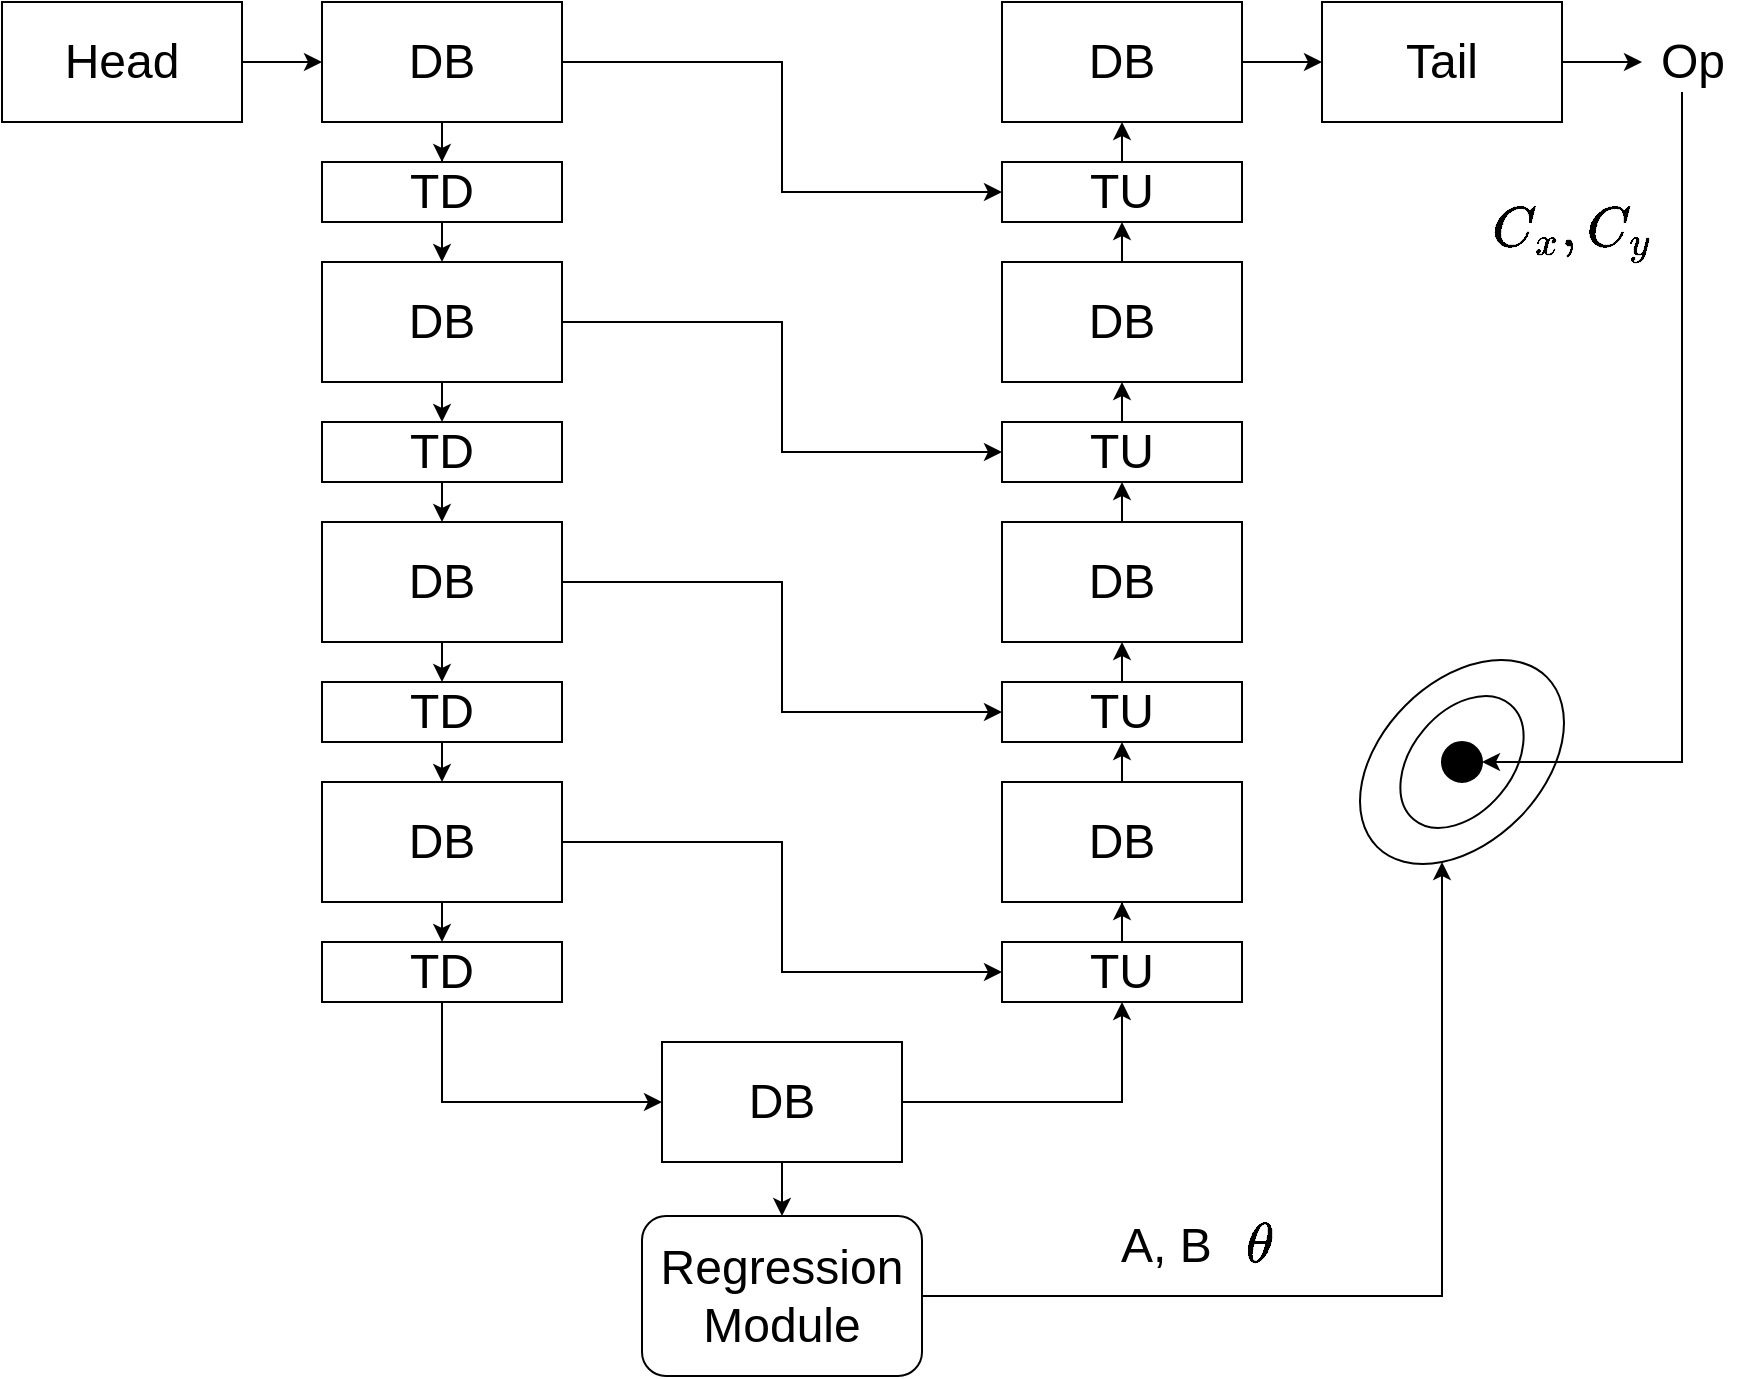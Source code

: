 <mxfile version="13.0.3" type="device"><diagram id="NqSlVf6KPkcJWwmKqc2E" name="Model"><mxGraphModel dx="1507" dy="1040" grid="1" gridSize="10" guides="1" tooltips="1" connect="1" arrows="1" fold="1" page="1" pageScale="1" pageWidth="2339" pageHeight="3300" math="1" shadow="0"><root><mxCell id="0"/><mxCell id="1" parent="0"/><mxCell id="2caXFuT0Yalpx5dQlrTP-44" style="edgeStyle=orthogonalEdgeStyle;rounded=0;orthogonalLoop=1;jettySize=auto;html=1;fontSize=24;" parent="1" source="2caXFuT0Yalpx5dQlrTP-1" target="2caXFuT0Yalpx5dQlrTP-2" edge="1"><mxGeometry relative="1" as="geometry"/></mxCell><mxCell id="2caXFuT0Yalpx5dQlrTP-1" value="Head&lt;br style=&quot;font-size: 24px;&quot;&gt;" style="rounded=0;whiteSpace=wrap;html=1;fontSize=24;" parent="1" vertex="1"><mxGeometry x="200" y="120" width="120" height="60" as="geometry"/></mxCell><mxCell id="2caXFuT0Yalpx5dQlrTP-6" style="edgeStyle=orthogonalEdgeStyle;rounded=0;orthogonalLoop=1;jettySize=auto;html=1;entryX=0.5;entryY=0;entryDx=0;entryDy=0;fontSize=24;" parent="1" source="2caXFuT0Yalpx5dQlrTP-2" target="2caXFuT0Yalpx5dQlrTP-3" edge="1"><mxGeometry relative="1" as="geometry"/></mxCell><mxCell id="2caXFuT0Yalpx5dQlrTP-38" style="edgeStyle=orthogonalEdgeStyle;rounded=0;orthogonalLoop=1;jettySize=auto;html=1;exitX=1;exitY=0.5;exitDx=0;exitDy=0;entryX=0;entryY=0.5;entryDx=0;entryDy=0;fontSize=24;" parent="1" source="2caXFuT0Yalpx5dQlrTP-2" target="2caXFuT0Yalpx5dQlrTP-39" edge="1"><mxGeometry relative="1" as="geometry"><mxPoint x="610.0" y="220" as="targetPoint"/></mxGeometry></mxCell><mxCell id="2caXFuT0Yalpx5dQlrTP-2" value="DB" style="rounded=0;whiteSpace=wrap;html=1;fontSize=24;" parent="1" vertex="1"><mxGeometry x="360" y="120" width="120" height="60" as="geometry"/></mxCell><mxCell id="2caXFuT0Yalpx5dQlrTP-7" style="edgeStyle=orthogonalEdgeStyle;rounded=0;orthogonalLoop=1;jettySize=auto;html=1;exitX=0.5;exitY=1;exitDx=0;exitDy=0;entryX=0.5;entryY=0;entryDx=0;entryDy=0;fontSize=24;" parent="1" source="2caXFuT0Yalpx5dQlrTP-3" target="2caXFuT0Yalpx5dQlrTP-4" edge="1"><mxGeometry relative="1" as="geometry"/></mxCell><mxCell id="2caXFuT0Yalpx5dQlrTP-3" value="TD" style="rounded=0;whiteSpace=wrap;html=1;fontSize=24;" parent="1" vertex="1"><mxGeometry x="360" y="200" width="120" height="30" as="geometry"/></mxCell><mxCell id="2caXFuT0Yalpx5dQlrTP-8" style="edgeStyle=orthogonalEdgeStyle;rounded=0;orthogonalLoop=1;jettySize=auto;html=1;exitX=0.5;exitY=1;exitDx=0;exitDy=0;entryX=0.5;entryY=0;entryDx=0;entryDy=0;fontSize=24;" parent="1" source="2caXFuT0Yalpx5dQlrTP-4" target="2caXFuT0Yalpx5dQlrTP-5" edge="1"><mxGeometry relative="1" as="geometry"/></mxCell><mxCell id="2caXFuT0Yalpx5dQlrTP-35" style="edgeStyle=orthogonalEdgeStyle;rounded=0;orthogonalLoop=1;jettySize=auto;html=1;entryX=0;entryY=0.5;entryDx=0;entryDy=0;fontSize=24;" parent="1" source="2caXFuT0Yalpx5dQlrTP-4" target="2caXFuT0Yalpx5dQlrTP-33" edge="1"><mxGeometry relative="1" as="geometry"/></mxCell><mxCell id="2caXFuT0Yalpx5dQlrTP-4" value="DB" style="rounded=0;whiteSpace=wrap;html=1;fontSize=24;" parent="1" vertex="1"><mxGeometry x="360" y="250" width="120" height="60" as="geometry"/></mxCell><mxCell id="2caXFuT0Yalpx5dQlrTP-13" style="edgeStyle=orthogonalEdgeStyle;rounded=0;orthogonalLoop=1;jettySize=auto;html=1;exitX=0.5;exitY=1;exitDx=0;exitDy=0;entryX=0.5;entryY=0;entryDx=0;entryDy=0;fontSize=24;" parent="1" source="2caXFuT0Yalpx5dQlrTP-5" target="2caXFuT0Yalpx5dQlrTP-9" edge="1"><mxGeometry relative="1" as="geometry"/></mxCell><mxCell id="2caXFuT0Yalpx5dQlrTP-5" value="TD" style="rounded=0;whiteSpace=wrap;html=1;fontSize=24;" parent="1" vertex="1"><mxGeometry x="360" y="330" width="120" height="30" as="geometry"/></mxCell><mxCell id="2caXFuT0Yalpx5dQlrTP-14" style="edgeStyle=orthogonalEdgeStyle;rounded=0;orthogonalLoop=1;jettySize=auto;html=1;exitX=0.5;exitY=1;exitDx=0;exitDy=0;entryX=0.5;entryY=0;entryDx=0;entryDy=0;fontSize=24;" parent="1" source="2caXFuT0Yalpx5dQlrTP-9" target="2caXFuT0Yalpx5dQlrTP-10" edge="1"><mxGeometry relative="1" as="geometry"/></mxCell><mxCell id="2caXFuT0Yalpx5dQlrTP-31" style="edgeStyle=orthogonalEdgeStyle;rounded=0;orthogonalLoop=1;jettySize=auto;html=1;entryX=0;entryY=0.5;entryDx=0;entryDy=0;fontSize=24;" parent="1" source="2caXFuT0Yalpx5dQlrTP-9" target="2caXFuT0Yalpx5dQlrTP-29" edge="1"><mxGeometry relative="1" as="geometry"/></mxCell><mxCell id="2caXFuT0Yalpx5dQlrTP-9" value="DB" style="rounded=0;whiteSpace=wrap;html=1;fontSize=24;" parent="1" vertex="1"><mxGeometry x="360" y="380" width="120" height="60" as="geometry"/></mxCell><mxCell id="2caXFuT0Yalpx5dQlrTP-15" style="edgeStyle=orthogonalEdgeStyle;rounded=0;orthogonalLoop=1;jettySize=auto;html=1;exitX=0.5;exitY=1;exitDx=0;exitDy=0;entryX=0.5;entryY=0;entryDx=0;entryDy=0;fontSize=24;" parent="1" source="2caXFuT0Yalpx5dQlrTP-10" target="2caXFuT0Yalpx5dQlrTP-11" edge="1"><mxGeometry relative="1" as="geometry"/></mxCell><mxCell id="2caXFuT0Yalpx5dQlrTP-10" value="TD" style="rounded=0;whiteSpace=wrap;html=1;fontSize=24;" parent="1" vertex="1"><mxGeometry x="360" y="460" width="120" height="30" as="geometry"/></mxCell><mxCell id="2caXFuT0Yalpx5dQlrTP-16" style="edgeStyle=orthogonalEdgeStyle;rounded=0;orthogonalLoop=1;jettySize=auto;html=1;exitX=0.5;exitY=1;exitDx=0;exitDy=0;entryX=0.5;entryY=0;entryDx=0;entryDy=0;fontSize=24;" parent="1" source="2caXFuT0Yalpx5dQlrTP-11" target="2caXFuT0Yalpx5dQlrTP-12" edge="1"><mxGeometry relative="1" as="geometry"/></mxCell><mxCell id="2caXFuT0Yalpx5dQlrTP-26" style="edgeStyle=orthogonalEdgeStyle;rounded=0;orthogonalLoop=1;jettySize=auto;html=1;entryX=0;entryY=0.5;entryDx=0;entryDy=0;fontSize=24;" parent="1" source="2caXFuT0Yalpx5dQlrTP-11" target="2caXFuT0Yalpx5dQlrTP-24" edge="1"><mxGeometry relative="1" as="geometry"/></mxCell><mxCell id="2caXFuT0Yalpx5dQlrTP-11" value="DB" style="rounded=0;whiteSpace=wrap;html=1;fontSize=24;" parent="1" vertex="1"><mxGeometry x="360" y="510" width="120" height="60" as="geometry"/></mxCell><mxCell id="2caXFuT0Yalpx5dQlrTP-18" style="edgeStyle=orthogonalEdgeStyle;rounded=0;orthogonalLoop=1;jettySize=auto;html=1;entryX=0;entryY=0.5;entryDx=0;entryDy=0;exitX=0.5;exitY=1;exitDx=0;exitDy=0;fontSize=24;" parent="1" source="2caXFuT0Yalpx5dQlrTP-12" target="2caXFuT0Yalpx5dQlrTP-17" edge="1"><mxGeometry relative="1" as="geometry"/></mxCell><mxCell id="2caXFuT0Yalpx5dQlrTP-12" value="TD" style="rounded=0;whiteSpace=wrap;html=1;fontSize=24;" parent="1" vertex="1"><mxGeometry x="360" y="590" width="120" height="30" as="geometry"/></mxCell><mxCell id="2caXFuT0Yalpx5dQlrTP-25" style="edgeStyle=orthogonalEdgeStyle;rounded=0;orthogonalLoop=1;jettySize=auto;html=1;entryX=0.5;entryY=1;entryDx=0;entryDy=0;fontSize=24;" parent="1" source="2caXFuT0Yalpx5dQlrTP-17" target="2caXFuT0Yalpx5dQlrTP-24" edge="1"><mxGeometry relative="1" as="geometry"/></mxCell><mxCell id="2caXFuT0Yalpx5dQlrTP-47" style="edgeStyle=orthogonalEdgeStyle;rounded=0;orthogonalLoop=1;jettySize=auto;html=1;exitX=0.5;exitY=1;exitDx=0;exitDy=0;entryX=0.5;entryY=0;entryDx=0;entryDy=0;fontSize=24;" parent="1" source="2caXFuT0Yalpx5dQlrTP-17" target="2caXFuT0Yalpx5dQlrTP-46" edge="1"><mxGeometry relative="1" as="geometry"/></mxCell><mxCell id="2caXFuT0Yalpx5dQlrTP-17" value="DB" style="rounded=0;whiteSpace=wrap;html=1;fontSize=24;" parent="1" vertex="1"><mxGeometry x="530" y="640" width="120" height="60" as="geometry"/></mxCell><mxCell id="2caXFuT0Yalpx5dQlrTP-30" style="edgeStyle=orthogonalEdgeStyle;rounded=0;orthogonalLoop=1;jettySize=auto;html=1;exitX=0.5;exitY=0;exitDx=0;exitDy=0;entryX=0.5;entryY=1;entryDx=0;entryDy=0;fontSize=24;" parent="1" source="2caXFuT0Yalpx5dQlrTP-19" target="2caXFuT0Yalpx5dQlrTP-29" edge="1"><mxGeometry relative="1" as="geometry"/></mxCell><mxCell id="2caXFuT0Yalpx5dQlrTP-19" value="DB" style="rounded=0;whiteSpace=wrap;html=1;fontSize=24;" parent="1" vertex="1"><mxGeometry x="700" y="510" width="120" height="60" as="geometry"/></mxCell><mxCell id="2caXFuT0Yalpx5dQlrTP-27" style="edgeStyle=orthogonalEdgeStyle;rounded=0;orthogonalLoop=1;jettySize=auto;html=1;fontSize=24;" parent="1" source="2caXFuT0Yalpx5dQlrTP-24" target="2caXFuT0Yalpx5dQlrTP-19" edge="1"><mxGeometry relative="1" as="geometry"/></mxCell><mxCell id="2caXFuT0Yalpx5dQlrTP-24" value="TU" style="rounded=0;whiteSpace=wrap;html=1;fontSize=24;" parent="1" vertex="1"><mxGeometry x="700" y="590" width="120" height="30" as="geometry"/></mxCell><mxCell id="2caXFuT0Yalpx5dQlrTP-34" style="edgeStyle=orthogonalEdgeStyle;rounded=0;orthogonalLoop=1;jettySize=auto;html=1;exitX=0.5;exitY=0;exitDx=0;exitDy=0;entryX=0.5;entryY=1;entryDx=0;entryDy=0;fontSize=24;" parent="1" source="2caXFuT0Yalpx5dQlrTP-28" target="2caXFuT0Yalpx5dQlrTP-33" edge="1"><mxGeometry relative="1" as="geometry"/></mxCell><mxCell id="2caXFuT0Yalpx5dQlrTP-28" value="DB" style="rounded=0;whiteSpace=wrap;html=1;fontSize=24;" parent="1" vertex="1"><mxGeometry x="700" y="380" width="120" height="60" as="geometry"/></mxCell><mxCell id="2caXFuT0Yalpx5dQlrTP-32" style="edgeStyle=orthogonalEdgeStyle;rounded=0;orthogonalLoop=1;jettySize=auto;html=1;exitX=0.5;exitY=0;exitDx=0;exitDy=0;entryX=0.5;entryY=1;entryDx=0;entryDy=0;fontSize=24;" parent="1" source="2caXFuT0Yalpx5dQlrTP-29" target="2caXFuT0Yalpx5dQlrTP-28" edge="1"><mxGeometry relative="1" as="geometry"/></mxCell><mxCell id="2caXFuT0Yalpx5dQlrTP-29" value="TU" style="rounded=0;whiteSpace=wrap;html=1;fontSize=24;" parent="1" vertex="1"><mxGeometry x="700" y="460" width="120" height="30" as="geometry"/></mxCell><mxCell id="2caXFuT0Yalpx5dQlrTP-37" style="edgeStyle=orthogonalEdgeStyle;rounded=0;orthogonalLoop=1;jettySize=auto;html=1;exitX=0.5;exitY=0;exitDx=0;exitDy=0;entryX=0.5;entryY=1;entryDx=0;entryDy=0;fontSize=24;" parent="1" source="2caXFuT0Yalpx5dQlrTP-33" target="2caXFuT0Yalpx5dQlrTP-36" edge="1"><mxGeometry relative="1" as="geometry"/></mxCell><mxCell id="2caXFuT0Yalpx5dQlrTP-33" value="TU" style="rounded=0;whiteSpace=wrap;html=1;fontSize=24;" parent="1" vertex="1"><mxGeometry x="700" y="330" width="120" height="30" as="geometry"/></mxCell><mxCell id="2caXFuT0Yalpx5dQlrTP-40" style="edgeStyle=orthogonalEdgeStyle;rounded=0;orthogonalLoop=1;jettySize=auto;html=1;exitX=0.5;exitY=0;exitDx=0;exitDy=0;entryX=0.5;entryY=1;entryDx=0;entryDy=0;fontSize=24;" parent="1" source="2caXFuT0Yalpx5dQlrTP-36" target="2caXFuT0Yalpx5dQlrTP-39" edge="1"><mxGeometry relative="1" as="geometry"/></mxCell><mxCell id="2caXFuT0Yalpx5dQlrTP-36" value="DB" style="rounded=0;whiteSpace=wrap;html=1;fontSize=24;" parent="1" vertex="1"><mxGeometry x="700" y="250" width="120" height="60" as="geometry"/></mxCell><mxCell id="2caXFuT0Yalpx5dQlrTP-42" style="edgeStyle=orthogonalEdgeStyle;rounded=0;orthogonalLoop=1;jettySize=auto;html=1;exitX=0.5;exitY=0;exitDx=0;exitDy=0;entryX=0.5;entryY=1;entryDx=0;entryDy=0;fontSize=24;" parent="1" source="2caXFuT0Yalpx5dQlrTP-39" target="2caXFuT0Yalpx5dQlrTP-41" edge="1"><mxGeometry relative="1" as="geometry"/></mxCell><mxCell id="2caXFuT0Yalpx5dQlrTP-39" value="TU" style="rounded=0;whiteSpace=wrap;html=1;fontSize=24;" parent="1" vertex="1"><mxGeometry x="700" y="200" width="120" height="30" as="geometry"/></mxCell><mxCell id="2caXFuT0Yalpx5dQlrTP-45" style="edgeStyle=orthogonalEdgeStyle;rounded=0;orthogonalLoop=1;jettySize=auto;html=1;fontSize=24;" parent="1" source="2caXFuT0Yalpx5dQlrTP-41" target="2caXFuT0Yalpx5dQlrTP-43" edge="1"><mxGeometry relative="1" as="geometry"/></mxCell><mxCell id="2caXFuT0Yalpx5dQlrTP-41" value="DB" style="rounded=0;whiteSpace=wrap;html=1;fontSize=24;" parent="1" vertex="1"><mxGeometry x="700" y="120" width="120" height="60" as="geometry"/></mxCell><mxCell id="2caXFuT0Yalpx5dQlrTP-66" style="edgeStyle=orthogonalEdgeStyle;rounded=0;orthogonalLoop=1;jettySize=auto;html=1;fontSize=24;" parent="1" source="2caXFuT0Yalpx5dQlrTP-43" target="2caXFuT0Yalpx5dQlrTP-53" edge="1"><mxGeometry relative="1" as="geometry"/></mxCell><mxCell id="2caXFuT0Yalpx5dQlrTP-43" value="Tail" style="rounded=0;whiteSpace=wrap;html=1;fontSize=24;" parent="1" vertex="1"><mxGeometry x="860" y="120" width="120" height="60" as="geometry"/></mxCell><mxCell id="2caXFuT0Yalpx5dQlrTP-51" style="edgeStyle=orthogonalEdgeStyle;rounded=0;orthogonalLoop=1;jettySize=auto;html=1;entryX=0;entryY=1;entryDx=0;entryDy=0;fontSize=24;" parent="1" source="2caXFuT0Yalpx5dQlrTP-46" target="2caXFuT0Yalpx5dQlrTP-48" edge="1"><mxGeometry relative="1" as="geometry"/></mxCell><mxCell id="2caXFuT0Yalpx5dQlrTP-46" value="Regression&lt;br style=&quot;font-size: 24px;&quot;&gt;Module" style="rounded=1;whiteSpace=wrap;html=1;fontSize=24;" parent="1" vertex="1"><mxGeometry x="520" y="727" width="140" height="80" as="geometry"/></mxCell><mxCell id="2caXFuT0Yalpx5dQlrTP-48" value="" style="ellipse;whiteSpace=wrap;html=1;rotation=-45;fontSize=24;" parent="1" vertex="1"><mxGeometry x="870" y="460" width="120" height="80" as="geometry"/></mxCell><mxCell id="2caXFuT0Yalpx5dQlrTP-49" value="" style="ellipse;whiteSpace=wrap;html=1;rotation=-50;fontSize=24;" parent="1" vertex="1"><mxGeometry x="892.5" y="475" width="75" height="50" as="geometry"/></mxCell><mxCell id="2caXFuT0Yalpx5dQlrTP-58" style="edgeStyle=orthogonalEdgeStyle;rounded=0;orthogonalLoop=1;jettySize=auto;html=1;entryX=1;entryY=0.5;entryDx=0;entryDy=0;fontSize=24;" parent="1" source="2caXFuT0Yalpx5dQlrTP-53" target="2caXFuT0Yalpx5dQlrTP-56" edge="1"><mxGeometry relative="1" as="geometry"><Array as="points"><mxPoint x="1040" y="500"/></Array></mxGeometry></mxCell><mxCell id="2caXFuT0Yalpx5dQlrTP-53" value="Op&lt;br style=&quot;font-size: 24px&quot;&gt;" style="text;html=1;align=center;verticalAlign=middle;resizable=0;points=[];autosize=1;fontSize=24;" parent="1" vertex="1"><mxGeometry x="1020" y="135" width="50" height="30" as="geometry"/></mxCell><mxCell id="2caXFuT0Yalpx5dQlrTP-56" value="" style="ellipse;whiteSpace=wrap;html=1;aspect=fixed;fillColor=#000000;fontSize=24;" parent="1" vertex="1"><mxGeometry x="920" y="490" width="20" height="20" as="geometry"/></mxCell><mxCell id="2caXFuT0Yalpx5dQlrTP-59" value="$$\theta$$" style="text;html=1;align=center;verticalAlign=middle;resizable=0;points=[];autosize=1;fontSize=24;" parent="1" vertex="1"><mxGeometry x="763" y="727" width="130" height="30" as="geometry"/></mxCell><mxCell id="2caXFuT0Yalpx5dQlrTP-62" value="A, B&amp;nbsp;" style="text;html=1;align=center;verticalAlign=middle;resizable=0;points=[];autosize=1;fontSize=24;" parent="1" vertex="1"><mxGeometry x="750" y="727" width="70" height="30" as="geometry"/></mxCell><mxCell id="2caXFuT0Yalpx5dQlrTP-63" value="$$C_x, C_y$$" style="text;html=1;align=center;verticalAlign=middle;resizable=0;points=[];autosize=1;fontSize=24;" parent="1" vertex="1"><mxGeometry x="900" y="220" width="170" height="30" as="geometry"/></mxCell></root></mxGraphModel></diagram></mxfile>